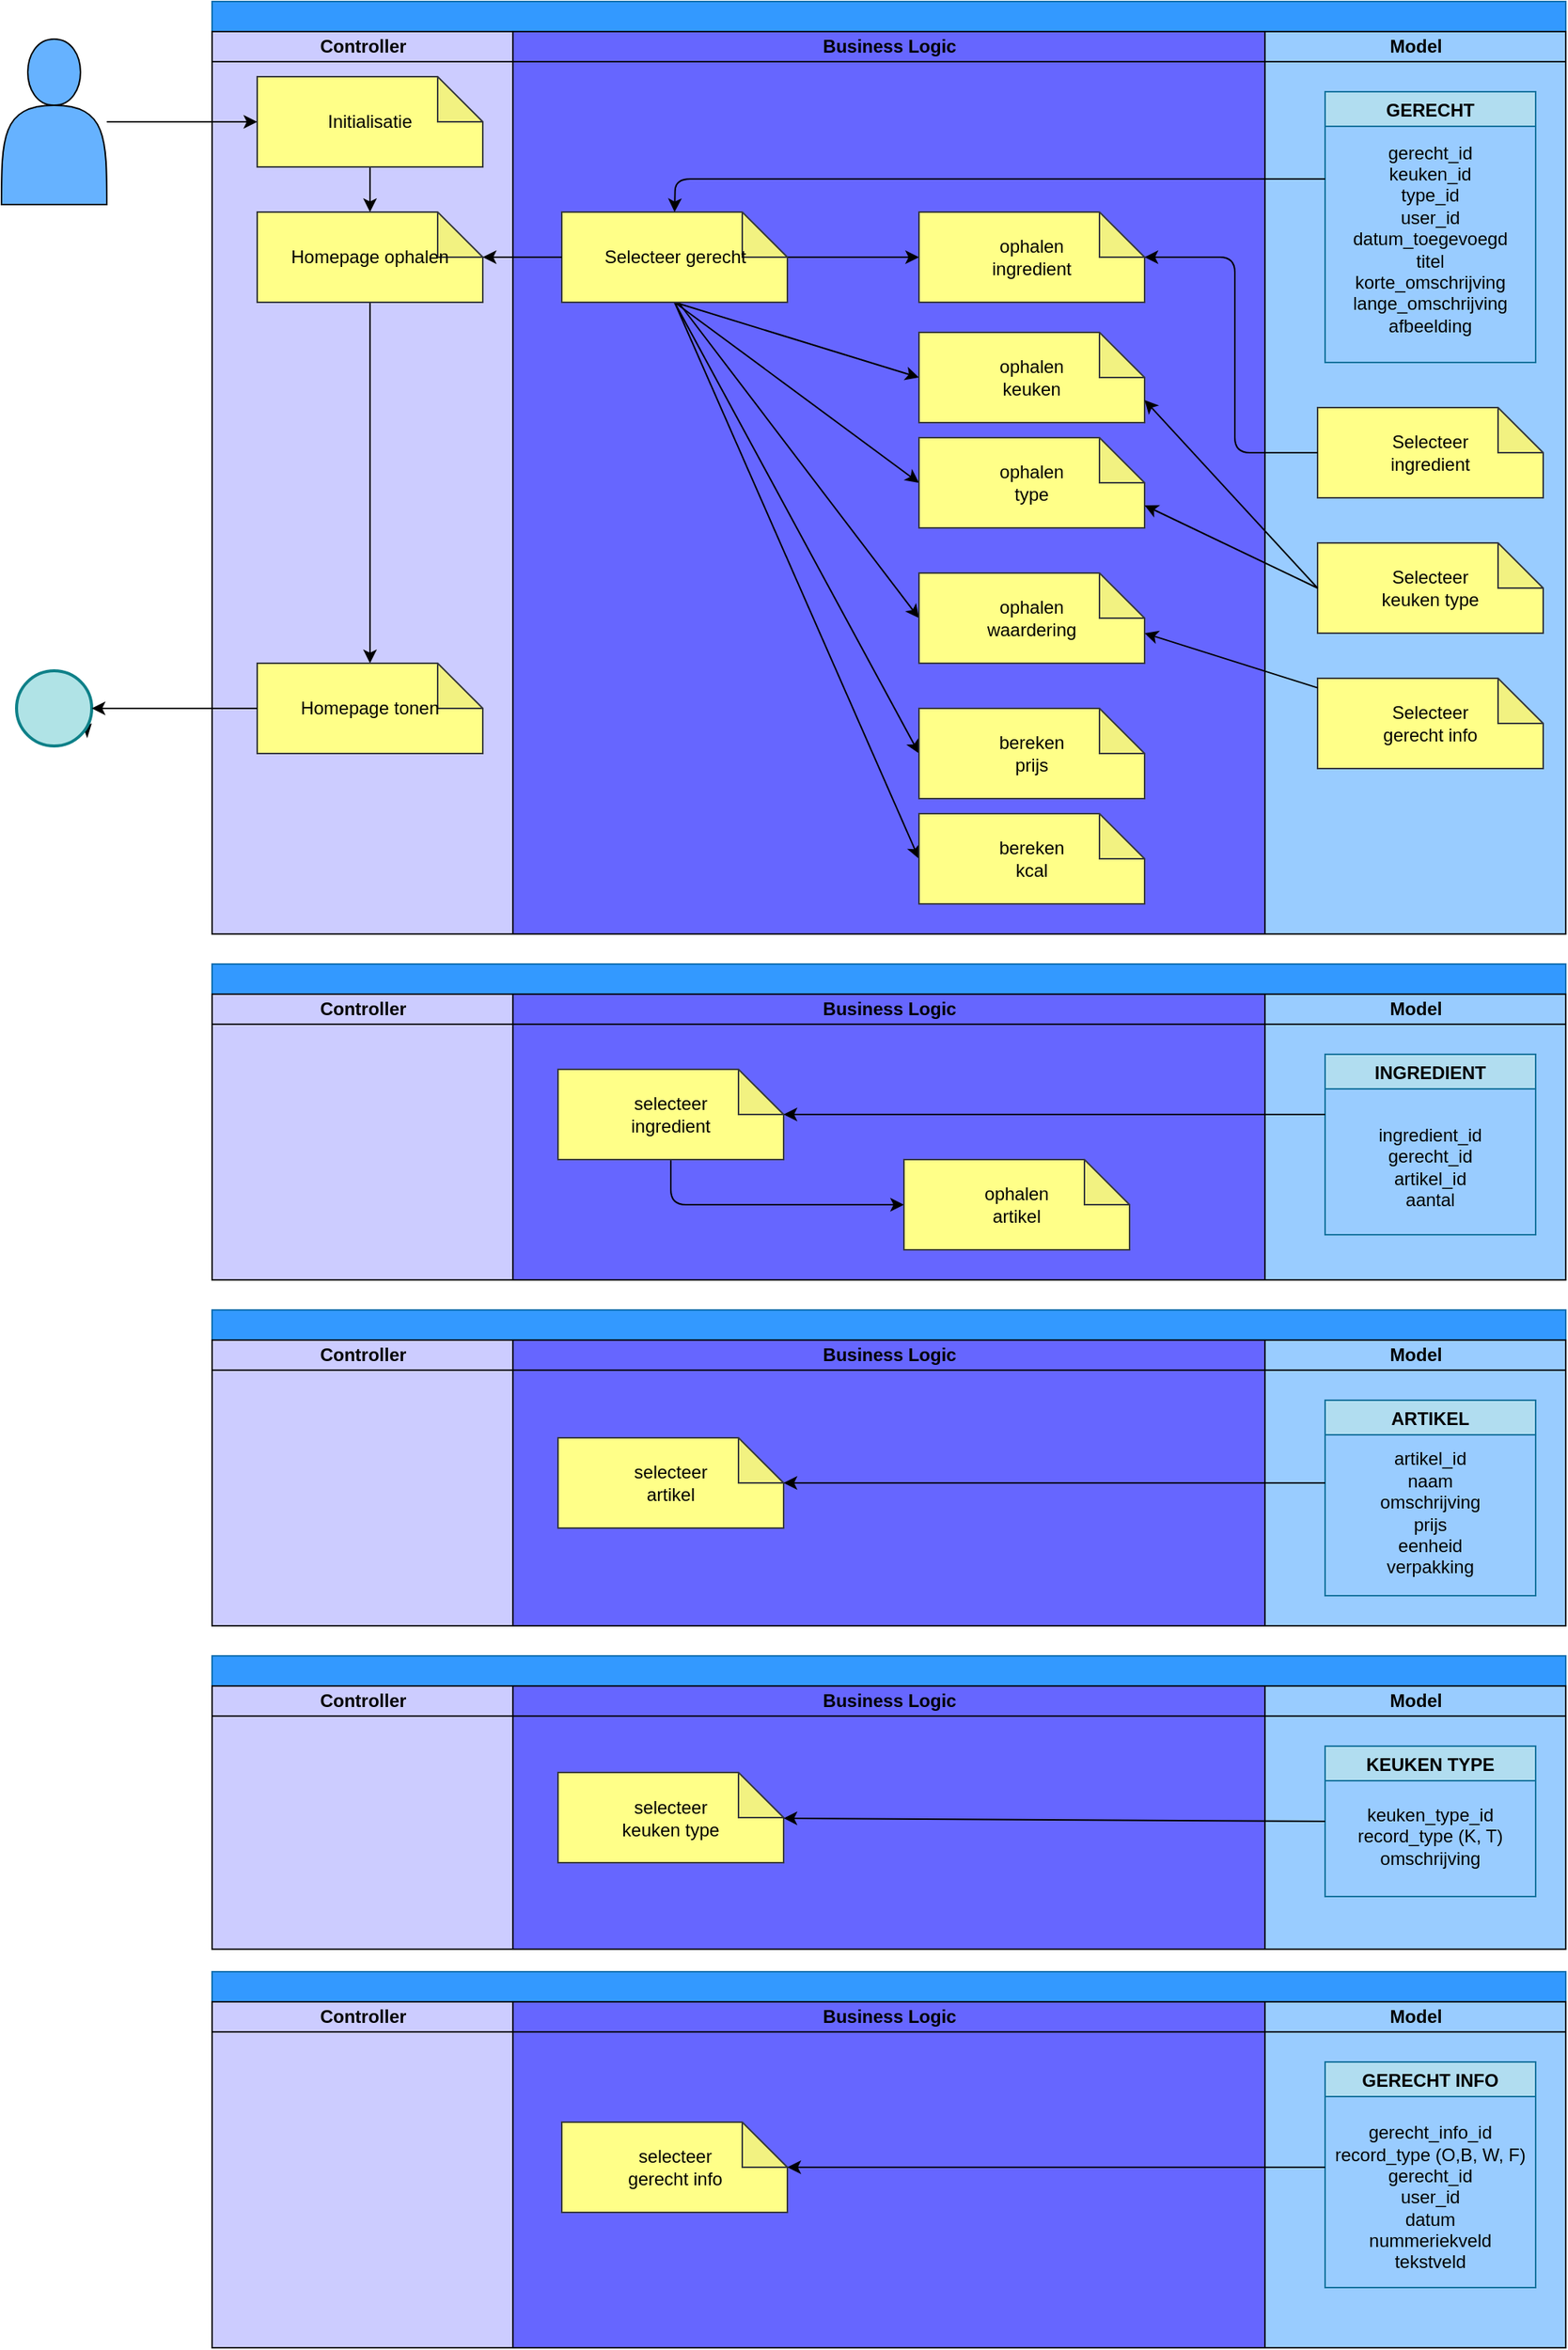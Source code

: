 <mxfile>
    <diagram id="PF_jXktF3R0h0o6OBXjv" name="Page-1">
        <mxGraphModel dx="2342" dy="848" grid="1" gridSize="10" guides="1" tooltips="1" connect="1" arrows="1" fold="1" page="1" pageScale="1" pageWidth="850" pageHeight="1100" math="0" shadow="0">
            <root>
                <mxCell id="0"/>
                <mxCell id="1" parent="0"/>
                <mxCell id="20" value="" style="shape=actor;whiteSpace=wrap;html=1;fillColor=#66B2FF;strokeColor=#000000;" vertex="1" parent="1">
                    <mxGeometry x="-780" y="65" width="70" height="110" as="geometry"/>
                </mxCell>
                <mxCell id="76" style="edgeStyle=none;html=1;exitX=1;exitY=1;exitDx=0;exitDy=0;strokeColor=#000000;" edge="1" parent="1" source="21">
                    <mxGeometry relative="1" as="geometry">
                        <mxPoint x="-720" y="520" as="targetPoint"/>
                    </mxGeometry>
                </mxCell>
                <mxCell id="21" value="" style="ellipse;whiteSpace=wrap;html=1;aspect=fixed;labelBackgroundColor=none;strokeColor=#0e8088;fillColor=#b0e3e6;strokeWidth=2;" vertex="1" parent="1">
                    <mxGeometry x="-770" y="485" width="50" height="50" as="geometry"/>
                </mxCell>
                <mxCell id="22" value="" style="swimlane;childLayout=stackLayout;resizeParent=1;resizeParentMax=0;startSize=20;html=1;fillColor=#3399FF;fontColor=#000000;strokeColor=#006EAF;" vertex="1" parent="1">
                    <mxGeometry x="-640" y="40" width="900" height="620" as="geometry"/>
                </mxCell>
                <mxCell id="23" value="Controller" style="swimlane;startSize=20;html=1;fillColor=#CCCCFF;fontColor=#000000;strokeColor=#0a0a0a;gradientColor=none;swimlaneFillColor=#CCCCFF;" vertex="1" parent="22">
                    <mxGeometry y="20" width="200" height="600" as="geometry"/>
                </mxCell>
                <mxCell id="24" style="edgeStyle=none;html=1;exitX=0.5;exitY=1;exitDx=0;exitDy=0;exitPerimeter=0;entryX=0.5;entryY=0;entryDx=0;entryDy=0;entryPerimeter=0;strokeColor=#000000;fontColor=#000000;" edge="1" parent="23" source="25" target="27">
                    <mxGeometry relative="1" as="geometry"/>
                </mxCell>
                <mxCell id="25" value="&lt;span style=&quot;color: rgb(0, 0, 0);&quot;&gt;Initialisatie&lt;/span&gt;" style="shape=note;whiteSpace=wrap;html=1;backgroundOutline=1;darkOpacity=0.05;strokeColor=#36393d;fillColor=#ffff88;" vertex="1" parent="23">
                    <mxGeometry x="30" y="30" width="150" height="60" as="geometry"/>
                </mxCell>
                <mxCell id="26" style="edgeStyle=none;html=1;exitX=0.5;exitY=1;exitDx=0;exitDy=0;exitPerimeter=0;strokeColor=#000000;fontColor=#000000;" edge="1" parent="23" source="27" target="28">
                    <mxGeometry relative="1" as="geometry">
                        <mxPoint x="105" y="210" as="targetPoint"/>
                    </mxGeometry>
                </mxCell>
                <mxCell id="27" value="&lt;font color=&quot;#000000&quot;&gt;Homepage ophalen&lt;/font&gt;" style="shape=note;whiteSpace=wrap;html=1;backgroundOutline=1;darkOpacity=0.05;strokeColor=#36393d;fillColor=#ffff88;" vertex="1" parent="23">
                    <mxGeometry x="30" y="120" width="150" height="60" as="geometry"/>
                </mxCell>
                <mxCell id="28" value="Homepage tonen" style="shape=note;whiteSpace=wrap;html=1;backgroundOutline=1;darkOpacity=0.05;strokeColor=#36393d;fillColor=#ffff88;fontColor=#000000;labelBackgroundColor=none;" vertex="1" parent="23">
                    <mxGeometry x="30" y="420" width="150" height="60" as="geometry"/>
                </mxCell>
                <mxCell id="29" value="&lt;font color=&quot;#000000&quot;&gt;Business Logic&lt;/font&gt;" style="swimlane;startSize=20;html=1;fillColor=#6666FF;strokeColor=#000000;swimlaneFillColor=#6666FF;fontColor=#ffffff;" vertex="1" parent="22">
                    <mxGeometry x="200" y="20" width="500" height="600" as="geometry"/>
                </mxCell>
                <mxCell id="32" style="edgeStyle=none;html=1;entryX=0;entryY=0.5;entryDx=0;entryDy=0;entryPerimeter=0;strokeColor=#000000;fontColor=#000000;exitX=0.5;exitY=1;exitDx=0;exitDy=0;exitPerimeter=0;" edge="1" parent="29" source="37" target="41">
                    <mxGeometry relative="1" as="geometry"/>
                </mxCell>
                <mxCell id="33" style="edgeStyle=none;html=1;entryX=0;entryY=0.5;entryDx=0;entryDy=0;entryPerimeter=0;strokeColor=#000000;fontColor=#000000;exitX=0.5;exitY=1;exitDx=0;exitDy=0;exitPerimeter=0;" edge="1" parent="29" source="37" target="42">
                    <mxGeometry relative="1" as="geometry"/>
                </mxCell>
                <mxCell id="34" style="edgeStyle=none;html=1;exitX=0;exitY=0;exitDx=150;exitDy=30;exitPerimeter=0;strokeColor=#000000;fontColor=#000000;" edge="1" parent="29" source="37" target="38">
                    <mxGeometry relative="1" as="geometry"/>
                </mxCell>
                <mxCell id="92" style="edgeStyle=none;html=1;entryX=0;entryY=0.5;entryDx=0;entryDy=0;entryPerimeter=0;strokeColor=#000000;exitX=0.5;exitY=1;exitDx=0;exitDy=0;exitPerimeter=0;" edge="1" parent="29" source="37" target="78">
                    <mxGeometry relative="1" as="geometry"/>
                </mxCell>
                <mxCell id="93" style="edgeStyle=none;html=1;entryX=0;entryY=0.5;entryDx=0;entryDy=0;entryPerimeter=0;strokeColor=#000000;exitX=0.5;exitY=1;exitDx=0;exitDy=0;exitPerimeter=0;" edge="1" parent="29" source="37" target="88">
                    <mxGeometry relative="1" as="geometry"/>
                </mxCell>
                <mxCell id="123" style="edgeStyle=none;html=1;entryX=0;entryY=0.5;entryDx=0;entryDy=0;entryPerimeter=0;strokeColor=#000000;exitX=0.517;exitY=1;exitDx=0;exitDy=0;exitPerimeter=0;" edge="1" parent="29" source="37" target="120">
                    <mxGeometry relative="1" as="geometry"/>
                </mxCell>
                <mxCell id="37" value="&lt;font color=&quot;#000000&quot;&gt;Selecteer gerecht&lt;/font&gt;" style="shape=note;whiteSpace=wrap;html=1;backgroundOutline=1;darkOpacity=0.05;strokeColor=#36393d;fillColor=#ffff88;" vertex="1" parent="29">
                    <mxGeometry x="32.5" y="120" width="150" height="60" as="geometry"/>
                </mxCell>
                <mxCell id="38" value="&lt;font color=&quot;#000000&quot;&gt;ophalen&lt;br&gt;ingredient&lt;/font&gt;" style="shape=note;whiteSpace=wrap;html=1;backgroundOutline=1;darkOpacity=0.05;strokeColor=#36393d;fillColor=#ffff88;" vertex="1" parent="29">
                    <mxGeometry x="270" y="120" width="150" height="60" as="geometry"/>
                </mxCell>
                <mxCell id="41" value="&lt;font color=&quot;#000000&quot;&gt;bereken&lt;br&gt;prijs&lt;/font&gt;" style="shape=note;whiteSpace=wrap;html=1;backgroundOutline=1;darkOpacity=0.05;strokeColor=#36393d;fillColor=#ffff88;" vertex="1" parent="29">
                    <mxGeometry x="270" y="450" width="150" height="60" as="geometry"/>
                </mxCell>
                <mxCell id="42" value="&lt;font color=&quot;#000000&quot;&gt;bereken&lt;br&gt;kcal&lt;/font&gt;" style="shape=note;whiteSpace=wrap;html=1;backgroundOutline=1;darkOpacity=0.05;strokeColor=#36393d;fillColor=#ffff88;" vertex="1" parent="29">
                    <mxGeometry x="270" y="520" width="150" height="60" as="geometry"/>
                </mxCell>
                <mxCell id="78" value="&lt;font color=&quot;#000000&quot;&gt;ophalen&lt;br&gt;keuken&lt;/font&gt;" style="shape=note;whiteSpace=wrap;html=1;backgroundOutline=1;darkOpacity=0.05;strokeColor=#36393d;fillColor=#ffff88;" vertex="1" parent="29">
                    <mxGeometry x="270" y="200" width="150" height="60" as="geometry"/>
                </mxCell>
                <mxCell id="88" value="&lt;font color=&quot;#000000&quot;&gt;ophalen&lt;br&gt;type&lt;/font&gt;" style="shape=note;whiteSpace=wrap;html=1;backgroundOutline=1;darkOpacity=0.05;strokeColor=#36393d;fillColor=#ffff88;" vertex="1" parent="29">
                    <mxGeometry x="270" y="270" width="150" height="60" as="geometry"/>
                </mxCell>
                <mxCell id="120" value="&lt;font color=&quot;#000000&quot;&gt;ophalen&lt;br&gt;waardering&lt;/font&gt;" style="shape=note;whiteSpace=wrap;html=1;backgroundOutline=1;darkOpacity=0.05;strokeColor=#36393d;fillColor=#ffff88;" vertex="1" parent="29">
                    <mxGeometry x="270" y="360" width="150" height="60" as="geometry"/>
                </mxCell>
                <mxCell id="45" value="&lt;font color=&quot;#000000&quot;&gt;Model&lt;/font&gt;" style="swimlane;startSize=20;html=1;fillColor=#99CCFF;swimlaneFillColor=#99CCFF;strokeColor=#000000;" vertex="1" parent="22">
                    <mxGeometry x="700" y="20" width="200" height="600" as="geometry"/>
                </mxCell>
                <mxCell id="46" value="GERECHT" style="swimlane;labelBackgroundColor=none;strokeColor=#10739e;fillColor=#b1ddf0;fontColor=#000000;startSize=23;" vertex="1" parent="45">
                    <mxGeometry x="40" y="40" width="140" height="180" as="geometry"/>
                </mxCell>
                <mxCell id="47" value="&lt;font color=&quot;#000000&quot;&gt;gerecht_id&lt;br&gt;keuken_id&lt;br&gt;type_id&lt;br&gt;user_id&lt;br&gt;datum_toegevoegd&lt;br&gt;titel&lt;br&gt;korte_omschrijving&lt;br&gt;lange_omschrijving&lt;br&gt;afbeelding&lt;br&gt;&lt;br&gt;&lt;/font&gt;" style="text;html=1;strokeColor=none;fillColor=none;align=center;verticalAlign=middle;whiteSpace=wrap;rounded=0;" vertex="1" parent="46">
                    <mxGeometry x="10" y="40" width="120" height="130" as="geometry"/>
                </mxCell>
                <mxCell id="48" value="&lt;font color=&quot;#000000&quot;&gt;Selecteer &lt;br&gt;ingredient&lt;/font&gt;" style="shape=note;whiteSpace=wrap;html=1;backgroundOutline=1;darkOpacity=0.05;strokeColor=#36393d;fillColor=#ffff88;" vertex="1" parent="45">
                    <mxGeometry x="35" y="250" width="150" height="60" as="geometry"/>
                </mxCell>
                <mxCell id="89" value="&lt;font color=&quot;#000000&quot;&gt;Selecteer &lt;br&gt;keuken type&lt;/font&gt;" style="shape=note;whiteSpace=wrap;html=1;backgroundOutline=1;darkOpacity=0.05;strokeColor=#36393d;fillColor=#ffff88;" vertex="1" parent="45">
                    <mxGeometry x="35" y="340" width="150" height="60" as="geometry"/>
                </mxCell>
                <mxCell id="121" value="&lt;font color=&quot;#000000&quot;&gt;Selecteer &lt;br&gt;gerecht info&lt;br&gt;&lt;/font&gt;" style="shape=note;whiteSpace=wrap;html=1;backgroundOutline=1;darkOpacity=0.05;strokeColor=#36393d;fillColor=#ffff88;" vertex="1" parent="45">
                    <mxGeometry x="35" y="430" width="150" height="60" as="geometry"/>
                </mxCell>
                <mxCell id="51" style="edgeStyle=none;html=1;entryX=0.5;entryY=0;entryDx=0;entryDy=0;entryPerimeter=0;strokeColor=#000000;fontColor=#000000;" edge="1" parent="22" target="37">
                    <mxGeometry relative="1" as="geometry">
                        <Array as="points">
                            <mxPoint x="308" y="118"/>
                        </Array>
                        <mxPoint x="740" y="118" as="sourcePoint"/>
                    </mxGeometry>
                </mxCell>
                <mxCell id="52" style="edgeStyle=none;html=1;entryX=0;entryY=0;entryDx=150;entryDy=30;entryPerimeter=0;strokeColor=#000000;fontColor=#000000;" edge="1" parent="22" source="37" target="27">
                    <mxGeometry relative="1" as="geometry"/>
                </mxCell>
                <mxCell id="53" style="edgeStyle=none;html=1;exitX=0;exitY=0.5;exitDx=0;exitDy=0;exitPerimeter=0;strokeColor=#000000;fontColor=#000000;entryX=0;entryY=0;entryDx=150;entryDy=30;entryPerimeter=0;" edge="1" parent="22" source="48" target="38">
                    <mxGeometry relative="1" as="geometry">
                        <Array as="points">
                            <mxPoint x="680" y="300"/>
                            <mxPoint x="680" y="170"/>
                        </Array>
                    </mxGeometry>
                </mxCell>
                <mxCell id="90" style="edgeStyle=none;html=1;entryX=0;entryY=0;entryDx=150;entryDy=45;entryPerimeter=0;strokeColor=#000000;exitX=0;exitY=0.5;exitDx=0;exitDy=0;exitPerimeter=0;" edge="1" parent="22" source="89" target="78">
                    <mxGeometry relative="1" as="geometry"/>
                </mxCell>
                <mxCell id="91" style="edgeStyle=none;html=1;entryX=0;entryY=0;entryDx=150;entryDy=45;entryPerimeter=0;strokeColor=#000000;exitX=0;exitY=0.5;exitDx=0;exitDy=0;exitPerimeter=0;" edge="1" parent="22" source="89" target="88">
                    <mxGeometry relative="1" as="geometry">
                        <mxPoint x="730" y="390" as="sourcePoint"/>
                    </mxGeometry>
                </mxCell>
                <mxCell id="122" style="edgeStyle=none;html=1;strokeColor=#000000;" edge="1" parent="22" source="121">
                    <mxGeometry relative="1" as="geometry">
                        <mxPoint x="620" y="420" as="targetPoint"/>
                    </mxGeometry>
                </mxCell>
                <mxCell id="57" style="edgeStyle=none;html=1;strokeColor=#000000;" edge="1" parent="1" source="20" target="25">
                    <mxGeometry relative="1" as="geometry"/>
                </mxCell>
                <mxCell id="58" value="" style="swimlane;childLayout=stackLayout;resizeParent=1;resizeParentMax=0;startSize=20;html=1;fillColor=#3399FF;fontColor=#000000;strokeColor=#006EAF;" vertex="1" parent="1">
                    <mxGeometry x="-640" y="680" width="900" height="210" as="geometry"/>
                </mxCell>
                <mxCell id="59" value="Controller" style="swimlane;startSize=20;html=1;fillColor=#CCCCFF;fontColor=#000000;strokeColor=#0a0a0a;gradientColor=none;swimlaneFillColor=#CCCCFF;" vertex="1" parent="58">
                    <mxGeometry y="20" width="200" height="190" as="geometry"/>
                </mxCell>
                <mxCell id="60" value="&lt;font color=&quot;#000000&quot;&gt;Business Logic&lt;/font&gt;" style="swimlane;startSize=20;html=1;fillColor=#6666FF;strokeColor=#000000;swimlaneFillColor=#6666FF;fontColor=#ffffff;" vertex="1" parent="58">
                    <mxGeometry x="200" y="20" width="500" height="190" as="geometry"/>
                </mxCell>
                <mxCell id="61" style="edgeStyle=none;html=1;entryX=0;entryY=0.5;entryDx=0;entryDy=0;entryPerimeter=0;strokeColor=#000000;fontColor=#000000;exitX=0.5;exitY=1;exitDx=0;exitDy=0;exitPerimeter=0;" edge="1" parent="60" source="62" target="63">
                    <mxGeometry relative="1" as="geometry">
                        <Array as="points">
                            <mxPoint x="105" y="140"/>
                        </Array>
                    </mxGeometry>
                </mxCell>
                <mxCell id="62" value="&lt;font color=&quot;#000000&quot;&gt;selecteer&lt;br&gt;ingredient&lt;/font&gt;" style="shape=note;whiteSpace=wrap;html=1;backgroundOutline=1;darkOpacity=0.05;strokeColor=#36393d;fillColor=#ffff88;" vertex="1" parent="60">
                    <mxGeometry x="30" y="50" width="150" height="60" as="geometry"/>
                </mxCell>
                <mxCell id="63" value="&lt;font color=&quot;#000000&quot;&gt;ophalen&lt;br&gt;artikel&lt;/font&gt;" style="shape=note;whiteSpace=wrap;html=1;backgroundOutline=1;darkOpacity=0.05;strokeColor=#36393d;fillColor=#ffff88;" vertex="1" parent="60">
                    <mxGeometry x="260" y="110" width="150" height="60" as="geometry"/>
                </mxCell>
                <mxCell id="64" value="&lt;font color=&quot;#000000&quot;&gt;Model&lt;/font&gt;" style="swimlane;startSize=20;html=1;fillColor=#99CCFF;swimlaneFillColor=#99CCFF;strokeColor=#000000;" vertex="1" parent="58">
                    <mxGeometry x="700" y="20" width="200" height="190" as="geometry"/>
                </mxCell>
                <mxCell id="65" value="INGREDIENT" style="swimlane;labelBackgroundColor=none;strokeColor=#10739e;fillColor=#b1ddf0;fontColor=#000000;startSize=23;" vertex="1" parent="64">
                    <mxGeometry x="40" y="40" width="140" height="120" as="geometry"/>
                </mxCell>
                <mxCell id="66" value="&lt;font color=&quot;#000000&quot;&gt;ingredient_id&lt;br&gt;gerecht_id&lt;br&gt;artikel_id&lt;br&gt;aantal&lt;br&gt;&lt;/font&gt;" style="text;html=1;strokeColor=none;fillColor=none;align=center;verticalAlign=middle;whiteSpace=wrap;rounded=0;" vertex="1" parent="65">
                    <mxGeometry x="15" y="20" width="110" height="110" as="geometry"/>
                </mxCell>
                <mxCell id="67" style="edgeStyle=none;html=1;strokeColor=#000000;fontColor=#000000;" edge="1" parent="58" target="62">
                    <mxGeometry relative="1" as="geometry">
                        <mxPoint x="740" y="100" as="sourcePoint"/>
                    </mxGeometry>
                </mxCell>
                <mxCell id="68" value="" style="swimlane;childLayout=stackLayout;resizeParent=1;resizeParentMax=0;startSize=20;html=1;fillColor=#3399FF;fontColor=#000000;strokeColor=#006EAF;" vertex="1" parent="1">
                    <mxGeometry x="-640" y="910" width="900" height="210" as="geometry"/>
                </mxCell>
                <mxCell id="69" value="Controller" style="swimlane;startSize=20;html=1;fillColor=#CCCCFF;fontColor=#000000;strokeColor=#0a0a0a;gradientColor=none;swimlaneFillColor=#CCCCFF;" vertex="1" parent="68">
                    <mxGeometry y="20" width="200" height="190" as="geometry"/>
                </mxCell>
                <mxCell id="70" value="&lt;font color=&quot;#000000&quot;&gt;Business Logic&lt;/font&gt;" style="swimlane;startSize=20;html=1;fillColor=#6666FF;strokeColor=#000000;swimlaneFillColor=#6666FF;fontColor=#ffffff;" vertex="1" parent="68">
                    <mxGeometry x="200" y="20" width="500" height="190" as="geometry"/>
                </mxCell>
                <mxCell id="71" value="&lt;font color=&quot;#000000&quot;&gt;selecteer&lt;br&gt;artikel&lt;/font&gt;" style="shape=note;whiteSpace=wrap;html=1;backgroundOutline=1;darkOpacity=0.05;strokeColor=#36393d;fillColor=#ffff88;" vertex="1" parent="70">
                    <mxGeometry x="30" y="65" width="150" height="60" as="geometry"/>
                </mxCell>
                <mxCell id="72" value="&lt;font color=&quot;#000000&quot;&gt;Model&lt;/font&gt;" style="swimlane;startSize=20;html=1;fillColor=#99CCFF;swimlaneFillColor=#99CCFF;strokeColor=#000000;" vertex="1" parent="68">
                    <mxGeometry x="700" y="20" width="200" height="190" as="geometry"/>
                </mxCell>
                <mxCell id="73" value="ARTIKEL" style="swimlane;labelBackgroundColor=none;strokeColor=#10739e;fillColor=#b1ddf0;fontColor=#000000;startSize=23;" vertex="1" parent="72">
                    <mxGeometry x="40" y="40" width="140" height="130" as="geometry"/>
                </mxCell>
                <mxCell id="74" value="&lt;font color=&quot;#000000&quot;&gt;artikel_id&lt;br&gt;naam&lt;br&gt;omschrijving&lt;br&gt;prijs&lt;br&gt;eenheid&lt;br&gt;verpakking&lt;br&gt;&lt;/font&gt;" style="text;html=1;strokeColor=none;fillColor=none;align=center;verticalAlign=middle;whiteSpace=wrap;rounded=0;" vertex="1" parent="73">
                    <mxGeometry x="15" y="20" width="110" height="110" as="geometry"/>
                </mxCell>
                <mxCell id="75" style="edgeStyle=none;html=1;strokeColor=#000000;fontColor=#000000;" edge="1" parent="68" target="71">
                    <mxGeometry relative="1" as="geometry">
                        <mxPoint x="740" y="115" as="sourcePoint"/>
                    </mxGeometry>
                </mxCell>
                <mxCell id="77" style="edgeStyle=none;html=1;entryX=1;entryY=0.5;entryDx=0;entryDy=0;strokeColor=#000000;" edge="1" parent="1" source="28" target="21">
                    <mxGeometry relative="1" as="geometry"/>
                </mxCell>
                <mxCell id="94" value="" style="swimlane;childLayout=stackLayout;resizeParent=1;resizeParentMax=0;startSize=20;html=1;fillColor=#3399FF;fontColor=#000000;strokeColor=#006EAF;" vertex="1" parent="1">
                    <mxGeometry x="-640" y="1140" width="900" height="195" as="geometry"/>
                </mxCell>
                <mxCell id="95" value="Controller" style="swimlane;startSize=20;html=1;fillColor=#CCCCFF;fontColor=#000000;strokeColor=#0a0a0a;gradientColor=none;swimlaneFillColor=#CCCCFF;" vertex="1" parent="94">
                    <mxGeometry y="20" width="200" height="175" as="geometry"/>
                </mxCell>
                <mxCell id="96" value="&lt;font color=&quot;#000000&quot;&gt;Business Logic&lt;/font&gt;" style="swimlane;startSize=20;html=1;fillColor=#6666FF;strokeColor=#000000;swimlaneFillColor=#6666FF;fontColor=#ffffff;" vertex="1" parent="94">
                    <mxGeometry x="200" y="20" width="500" height="175" as="geometry"/>
                </mxCell>
                <mxCell id="97" value="&lt;font color=&quot;#000000&quot;&gt;selecteer&lt;br&gt;keuken type&lt;/font&gt;" style="shape=note;whiteSpace=wrap;html=1;backgroundOutline=1;darkOpacity=0.05;strokeColor=#36393d;fillColor=#ffff88;" vertex="1" parent="96">
                    <mxGeometry x="30" y="57.5" width="150" height="60" as="geometry"/>
                </mxCell>
                <mxCell id="98" value="&lt;font color=&quot;#000000&quot;&gt;Model&lt;/font&gt;" style="swimlane;startSize=20;html=1;fillColor=#99CCFF;swimlaneFillColor=#99CCFF;strokeColor=#000000;" vertex="1" parent="94">
                    <mxGeometry x="700" y="20" width="200" height="175" as="geometry"/>
                </mxCell>
                <mxCell id="99" value="KEUKEN TYPE" style="swimlane;labelBackgroundColor=none;strokeColor=#10739e;fillColor=#b1ddf0;fontColor=#000000;startSize=23;" vertex="1" parent="98">
                    <mxGeometry x="40" y="40" width="140" height="100" as="geometry"/>
                </mxCell>
                <mxCell id="100" value="&lt;font color=&quot;#000000&quot;&gt;keuken_type_id&lt;br&gt;record_type (K, T)&lt;br&gt;omschrijving&lt;br&gt;&lt;/font&gt;" style="text;html=1;strokeColor=none;fillColor=none;align=center;verticalAlign=middle;whiteSpace=wrap;rounded=0;" vertex="1" parent="99">
                    <mxGeometry x="15" y="20" width="110" height="80" as="geometry"/>
                </mxCell>
                <mxCell id="101" style="edgeStyle=none;html=1;strokeColor=#000000;fontColor=#000000;exitX=0;exitY=0.5;exitDx=0;exitDy=0;" edge="1" parent="94" source="99" target="97">
                    <mxGeometry relative="1" as="geometry">
                        <mxPoint x="750" y="107" as="sourcePoint"/>
                    </mxGeometry>
                </mxCell>
                <mxCell id="103" value="" style="swimlane;childLayout=stackLayout;resizeParent=1;resizeParentMax=0;startSize=20;html=1;fillColor=#3399FF;fontColor=#000000;strokeColor=#006EAF;" vertex="1" parent="1">
                    <mxGeometry x="-640" y="1350" width="900" height="250" as="geometry"/>
                </mxCell>
                <mxCell id="104" value="Controller" style="swimlane;startSize=20;html=1;fillColor=#CCCCFF;fontColor=#000000;strokeColor=#0a0a0a;gradientColor=none;swimlaneFillColor=#CCCCFF;" vertex="1" parent="103">
                    <mxGeometry y="20" width="200" height="230" as="geometry"/>
                </mxCell>
                <mxCell id="105" value="&lt;font color=&quot;#000000&quot;&gt;Business Logic&lt;/font&gt;" style="swimlane;startSize=20;html=1;fillColor=#6666FF;strokeColor=#000000;swimlaneFillColor=#6666FF;fontColor=#ffffff;" vertex="1" parent="103">
                    <mxGeometry x="200" y="20" width="500" height="230" as="geometry"/>
                </mxCell>
                <mxCell id="106" value="&lt;font color=&quot;#000000&quot;&gt;selecteer&lt;br&gt;gerecht info&lt;/font&gt;" style="shape=note;whiteSpace=wrap;html=1;backgroundOutline=1;darkOpacity=0.05;strokeColor=#36393d;fillColor=#ffff88;" vertex="1" parent="105">
                    <mxGeometry x="32.5" y="80" width="150" height="60" as="geometry"/>
                </mxCell>
                <mxCell id="107" value="&lt;font color=&quot;#000000&quot;&gt;Model&lt;/font&gt;" style="swimlane;startSize=20;html=1;fillColor=#99CCFF;swimlaneFillColor=#99CCFF;strokeColor=#000000;" vertex="1" parent="103">
                    <mxGeometry x="700" y="20" width="200" height="230" as="geometry"/>
                </mxCell>
                <mxCell id="108" value="GERECHT INFO" style="swimlane;labelBackgroundColor=none;strokeColor=#10739e;fillColor=#b1ddf0;fontColor=#000000;startSize=23;" vertex="1" parent="107">
                    <mxGeometry x="40" y="40" width="140" height="150" as="geometry"/>
                </mxCell>
                <mxCell id="109" value="&lt;font color=&quot;#000000&quot;&gt;gerecht_info_id&lt;br&gt;record_type (O,B, W, F)&lt;br&gt;gerecht_id&lt;br&gt;user_id&lt;br&gt;datum&lt;br&gt;nummeriekveld&lt;br&gt;tekstveld&lt;br&gt;&lt;/font&gt;" style="text;html=1;strokeColor=none;fillColor=none;align=center;verticalAlign=middle;whiteSpace=wrap;rounded=0;" vertex="1" parent="108">
                    <mxGeometry y="40" width="140" height="100" as="geometry"/>
                </mxCell>
                <mxCell id="110" style="edgeStyle=none;html=1;strokeColor=#000000;" edge="1" parent="103" target="106">
                    <mxGeometry relative="1" as="geometry">
                        <mxPoint x="740" y="130" as="sourcePoint"/>
                    </mxGeometry>
                </mxCell>
            </root>
        </mxGraphModel>
    </diagram>
</mxfile>